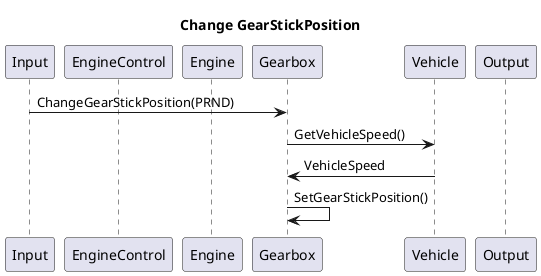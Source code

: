 @startuml
title Change GearStickPosition
participant Input
participant EngineControl
participant Engine
participant Gearbox
participant Vehicle
participant Output
Input -> Gearbox : ChangeGearStickPosition(PRND)
Gearbox -> Vehicle : GetVehicleSpeed()
Gearbox <- Vehicle : VehicleSpeed
Gearbox -> Gearbox : SetGearStickPosition()


@enduml